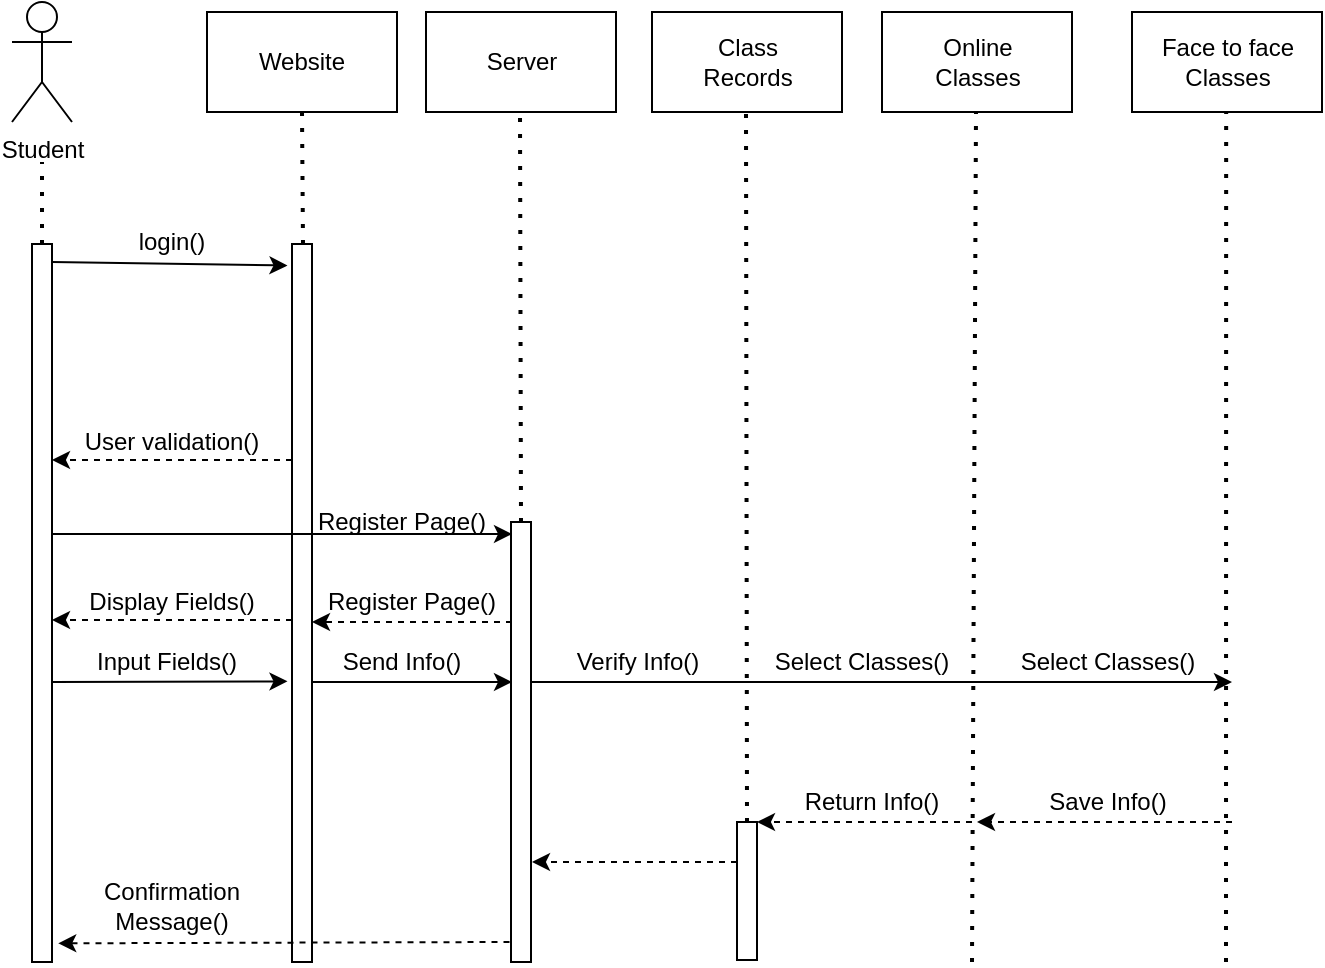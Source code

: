 <mxfile version="14.2.9" type="github">
  <diagram id="VhqaY_14n1bx6fNfNlkJ" name="Page-1">
    <mxGraphModel dx="364" dy="647" grid="1" gridSize="10" guides="1" tooltips="1" connect="1" arrows="1" fold="1" page="1" pageScale="1" pageWidth="850" pageHeight="1100" math="0" shadow="0">
      <root>
        <mxCell id="0" />
        <mxCell id="1" parent="0" />
        <mxCell id="I9Q-inFaHCgHJRMvrYpN-1" value="Student&lt;br&gt;" style="shape=umlActor;verticalLabelPosition=bottom;verticalAlign=top;html=1;outlineConnect=0;" vertex="1" parent="1">
          <mxGeometry x="60" y="30" width="30" height="60" as="geometry" />
        </mxCell>
        <mxCell id="I9Q-inFaHCgHJRMvrYpN-3" value="" style="rounded=0;whiteSpace=wrap;html=1;" vertex="1" parent="1">
          <mxGeometry x="70" y="151" width="10" height="359" as="geometry" />
        </mxCell>
        <mxCell id="I9Q-inFaHCgHJRMvrYpN-4" value="" style="rounded=0;whiteSpace=wrap;html=1;" vertex="1" parent="1">
          <mxGeometry x="200" y="151" width="10" height="359" as="geometry" />
        </mxCell>
        <mxCell id="I9Q-inFaHCgHJRMvrYpN-5" value="" style="rounded=0;whiteSpace=wrap;html=1;" vertex="1" parent="1">
          <mxGeometry x="157.5" y="35" width="95" height="50" as="geometry" />
        </mxCell>
        <mxCell id="I9Q-inFaHCgHJRMvrYpN-6" value="Website" style="text;html=1;strokeColor=none;fillColor=none;align=center;verticalAlign=middle;whiteSpace=wrap;rounded=0;" vertex="1" parent="1">
          <mxGeometry x="185" y="50" width="40" height="20" as="geometry" />
        </mxCell>
        <mxCell id="I9Q-inFaHCgHJRMvrYpN-9" value="" style="rounded=0;whiteSpace=wrap;html=1;" vertex="1" parent="1">
          <mxGeometry x="267" y="35" width="95" height="50" as="geometry" />
        </mxCell>
        <mxCell id="I9Q-inFaHCgHJRMvrYpN-10" value="Server" style="text;html=1;strokeColor=none;fillColor=none;align=center;verticalAlign=middle;whiteSpace=wrap;rounded=0;" vertex="1" parent="1">
          <mxGeometry x="294.5" y="50" width="40" height="20" as="geometry" />
        </mxCell>
        <mxCell id="I9Q-inFaHCgHJRMvrYpN-11" value="" style="rounded=0;whiteSpace=wrap;html=1;" vertex="1" parent="1">
          <mxGeometry x="309.5" y="290" width="10" height="220" as="geometry" />
        </mxCell>
        <mxCell id="I9Q-inFaHCgHJRMvrYpN-12" value="" style="endArrow=none;dashed=1;html=1;dashPattern=1 3;strokeWidth=2;entryX=0.5;entryY=1;entryDx=0;entryDy=0;" edge="1" parent="1" target="I9Q-inFaHCgHJRMvrYpN-5">
          <mxGeometry width="50" height="50" relative="1" as="geometry">
            <mxPoint x="205.5" y="151" as="sourcePoint" />
            <mxPoint x="205.5" y="100" as="targetPoint" />
          </mxGeometry>
        </mxCell>
        <mxCell id="I9Q-inFaHCgHJRMvrYpN-14" value="" style="endArrow=none;dashed=1;html=1;dashPattern=1 3;strokeWidth=2;entryX=0.5;entryY=1;entryDx=0;entryDy=0;exitX=0.5;exitY=0;exitDx=0;exitDy=0;" edge="1" parent="1" source="I9Q-inFaHCgHJRMvrYpN-11">
          <mxGeometry width="50" height="50" relative="1" as="geometry">
            <mxPoint x="314.5" y="151" as="sourcePoint" />
            <mxPoint x="314" y="85" as="targetPoint" />
          </mxGeometry>
        </mxCell>
        <mxCell id="I9Q-inFaHCgHJRMvrYpN-15" value="" style="endArrow=none;dashed=1;html=1;dashPattern=1 3;strokeWidth=2;" edge="1" parent="1">
          <mxGeometry width="50" height="50" relative="1" as="geometry">
            <mxPoint x="75" y="151" as="sourcePoint" />
            <mxPoint x="75" y="110" as="targetPoint" />
          </mxGeometry>
        </mxCell>
        <mxCell id="I9Q-inFaHCgHJRMvrYpN-16" value="" style="endArrow=classic;html=1;entryX=-0.226;entryY=0.03;entryDx=0;entryDy=0;entryPerimeter=0;" edge="1" parent="1" target="I9Q-inFaHCgHJRMvrYpN-4">
          <mxGeometry width="50" height="50" relative="1" as="geometry">
            <mxPoint x="80" y="160" as="sourcePoint" />
            <mxPoint x="130" y="110" as="targetPoint" />
          </mxGeometry>
        </mxCell>
        <mxCell id="I9Q-inFaHCgHJRMvrYpN-17" value="login()" style="text;html=1;strokeColor=none;fillColor=none;align=center;verticalAlign=middle;whiteSpace=wrap;rounded=0;" vertex="1" parent="1">
          <mxGeometry x="105" y="140" width="70" height="20" as="geometry" />
        </mxCell>
        <mxCell id="I9Q-inFaHCgHJRMvrYpN-21" value="" style="endArrow=classic;html=1;dashed=1;" edge="1" parent="1">
          <mxGeometry width="50" height="50" relative="1" as="geometry">
            <mxPoint x="200" y="259" as="sourcePoint" />
            <mxPoint x="80" y="259" as="targetPoint" />
          </mxGeometry>
        </mxCell>
        <mxCell id="I9Q-inFaHCgHJRMvrYpN-24" value="User validation()" style="text;html=1;strokeColor=none;fillColor=none;align=center;verticalAlign=middle;whiteSpace=wrap;rounded=0;" vertex="1" parent="1">
          <mxGeometry x="95" y="240" width="90" height="20" as="geometry" />
        </mxCell>
        <mxCell id="I9Q-inFaHCgHJRMvrYpN-26" value="" style="rounded=0;whiteSpace=wrap;html=1;" vertex="1" parent="1">
          <mxGeometry x="380" y="35" width="95" height="50" as="geometry" />
        </mxCell>
        <mxCell id="I9Q-inFaHCgHJRMvrYpN-27" value="Class Records" style="text;html=1;strokeColor=none;fillColor=none;align=center;verticalAlign=middle;whiteSpace=wrap;rounded=0;" vertex="1" parent="1">
          <mxGeometry x="407.5" y="50" width="40" height="20" as="geometry" />
        </mxCell>
        <mxCell id="I9Q-inFaHCgHJRMvrYpN-28" value="" style="rounded=0;whiteSpace=wrap;html=1;" vertex="1" parent="1">
          <mxGeometry x="422.5" y="440" width="10" height="69" as="geometry" />
        </mxCell>
        <mxCell id="I9Q-inFaHCgHJRMvrYpN-29" value="" style="endArrow=none;dashed=1;html=1;dashPattern=1 3;strokeWidth=2;entryX=0.5;entryY=1;entryDx=0;entryDy=0;exitX=0.5;exitY=0;exitDx=0;exitDy=0;" edge="1" parent="1" source="I9Q-inFaHCgHJRMvrYpN-28">
          <mxGeometry width="50" height="50" relative="1" as="geometry">
            <mxPoint x="427.5" y="151" as="sourcePoint" />
            <mxPoint x="427" y="85" as="targetPoint" />
          </mxGeometry>
        </mxCell>
        <mxCell id="I9Q-inFaHCgHJRMvrYpN-37" value="" style="rounded=0;whiteSpace=wrap;html=1;" vertex="1" parent="1">
          <mxGeometry x="495" y="35" width="95" height="50" as="geometry" />
        </mxCell>
        <mxCell id="I9Q-inFaHCgHJRMvrYpN-38" value="Online Classes" style="text;html=1;strokeColor=none;fillColor=none;align=center;verticalAlign=middle;whiteSpace=wrap;rounded=0;" vertex="1" parent="1">
          <mxGeometry x="522.5" y="50" width="40" height="20" as="geometry" />
        </mxCell>
        <mxCell id="I9Q-inFaHCgHJRMvrYpN-40" value="" style="endArrow=none;dashed=1;html=1;dashPattern=1 3;strokeWidth=2;entryX=0.5;entryY=1;entryDx=0;entryDy=0;" edge="1" parent="1">
          <mxGeometry width="50" height="50" relative="1" as="geometry">
            <mxPoint x="540" y="510" as="sourcePoint" />
            <mxPoint x="542" y="85" as="targetPoint" />
          </mxGeometry>
        </mxCell>
        <mxCell id="I9Q-inFaHCgHJRMvrYpN-52" value="" style="rounded=0;whiteSpace=wrap;html=1;" vertex="1" parent="1">
          <mxGeometry x="620" y="35" width="95" height="50" as="geometry" />
        </mxCell>
        <mxCell id="I9Q-inFaHCgHJRMvrYpN-53" value="Face to face Classes" style="text;html=1;strokeColor=none;fillColor=none;align=center;verticalAlign=middle;whiteSpace=wrap;rounded=0;" vertex="1" parent="1">
          <mxGeometry x="627.5" y="50" width="80" height="20" as="geometry" />
        </mxCell>
        <mxCell id="I9Q-inFaHCgHJRMvrYpN-56" style="edgeStyle=orthogonalEdgeStyle;rounded=0;orthogonalLoop=1;jettySize=auto;html=1;" edge="1" parent="1" source="I9Q-inFaHCgHJRMvrYpN-3">
          <mxGeometry relative="1" as="geometry">
            <mxPoint x="310" y="296" as="targetPoint" />
            <Array as="points">
              <mxPoint x="140" y="296" />
              <mxPoint x="140" y="296" />
            </Array>
          </mxGeometry>
        </mxCell>
        <mxCell id="I9Q-inFaHCgHJRMvrYpN-57" value="Register Page()" style="text;html=1;strokeColor=none;fillColor=none;align=center;verticalAlign=middle;whiteSpace=wrap;rounded=0;" vertex="1" parent="1">
          <mxGeometry x="205" y="280" width="100" height="20" as="geometry" />
        </mxCell>
        <mxCell id="I9Q-inFaHCgHJRMvrYpN-58" value="" style="endArrow=classic;html=1;dashed=1;" edge="1" parent="1">
          <mxGeometry width="50" height="50" relative="1" as="geometry">
            <mxPoint x="200.0" y="339" as="sourcePoint" />
            <mxPoint x="80" y="339" as="targetPoint" />
          </mxGeometry>
        </mxCell>
        <mxCell id="I9Q-inFaHCgHJRMvrYpN-59" value="Display Fields()" style="text;html=1;strokeColor=none;fillColor=none;align=center;verticalAlign=middle;whiteSpace=wrap;rounded=0;" vertex="1" parent="1">
          <mxGeometry x="95" y="320" width="90" height="20" as="geometry" />
        </mxCell>
        <mxCell id="I9Q-inFaHCgHJRMvrYpN-60" value="" style="endArrow=classic;html=1;entryX=-0.226;entryY=0.03;entryDx=0;entryDy=0;entryPerimeter=0;" edge="1" parent="1">
          <mxGeometry width="50" height="50" relative="1" as="geometry">
            <mxPoint x="80" y="370" as="sourcePoint" />
            <mxPoint x="197.74" y="369.67" as="targetPoint" />
          </mxGeometry>
        </mxCell>
        <mxCell id="I9Q-inFaHCgHJRMvrYpN-61" value="Input Fields()" style="text;html=1;strokeColor=none;fillColor=none;align=center;verticalAlign=middle;whiteSpace=wrap;rounded=0;" vertex="1" parent="1">
          <mxGeometry x="100" y="350" width="75" height="20" as="geometry" />
        </mxCell>
        <mxCell id="I9Q-inFaHCgHJRMvrYpN-62" value="" style="endArrow=classic;html=1;" edge="1" parent="1">
          <mxGeometry width="50" height="50" relative="1" as="geometry">
            <mxPoint x="210" y="370" as="sourcePoint" />
            <mxPoint x="310" y="370" as="targetPoint" />
          </mxGeometry>
        </mxCell>
        <mxCell id="I9Q-inFaHCgHJRMvrYpN-63" value="Send Info()" style="text;html=1;strokeColor=none;fillColor=none;align=center;verticalAlign=middle;whiteSpace=wrap;rounded=0;" vertex="1" parent="1">
          <mxGeometry x="220" y="350" width="70" height="20" as="geometry" />
        </mxCell>
        <mxCell id="I9Q-inFaHCgHJRMvrYpN-64" value="" style="endArrow=classic;html=1;dashed=1;" edge="1" parent="1">
          <mxGeometry width="50" height="50" relative="1" as="geometry">
            <mxPoint x="310" y="340" as="sourcePoint" />
            <mxPoint x="210" y="340" as="targetPoint" />
          </mxGeometry>
        </mxCell>
        <mxCell id="I9Q-inFaHCgHJRMvrYpN-65" value="Register Page()" style="text;html=1;strokeColor=none;fillColor=none;align=center;verticalAlign=middle;whiteSpace=wrap;rounded=0;" vertex="1" parent="1">
          <mxGeometry x="215" y="320" width="90" height="20" as="geometry" />
        </mxCell>
        <mxCell id="I9Q-inFaHCgHJRMvrYpN-66" value="" style="endArrow=classic;html=1;" edge="1" parent="1">
          <mxGeometry width="50" height="50" relative="1" as="geometry">
            <mxPoint x="319.5" y="370" as="sourcePoint" />
            <mxPoint x="670" y="370" as="targetPoint" />
          </mxGeometry>
        </mxCell>
        <mxCell id="I9Q-inFaHCgHJRMvrYpN-68" value="Verify Info()" style="text;html=1;strokeColor=none;fillColor=none;align=center;verticalAlign=middle;whiteSpace=wrap;rounded=0;" vertex="1" parent="1">
          <mxGeometry x="337.5" y="350" width="70" height="20" as="geometry" />
        </mxCell>
        <mxCell id="I9Q-inFaHCgHJRMvrYpN-69" value="" style="endArrow=none;dashed=1;html=1;dashPattern=1 3;strokeWidth=2;entryX=0.5;entryY=1;entryDx=0;entryDy=0;" edge="1" parent="1">
          <mxGeometry width="50" height="50" relative="1" as="geometry">
            <mxPoint x="667" y="510" as="sourcePoint" />
            <mxPoint x="667.08" y="85" as="targetPoint" />
          </mxGeometry>
        </mxCell>
        <mxCell id="I9Q-inFaHCgHJRMvrYpN-70" value="Select Classes()" style="text;html=1;strokeColor=none;fillColor=none;align=center;verticalAlign=middle;whiteSpace=wrap;rounded=0;" vertex="1" parent="1">
          <mxGeometry x="440" y="350" width="90" height="20" as="geometry" />
        </mxCell>
        <mxCell id="I9Q-inFaHCgHJRMvrYpN-71" value="Select Classes()" style="text;html=1;strokeColor=none;fillColor=none;align=center;verticalAlign=middle;whiteSpace=wrap;rounded=0;" vertex="1" parent="1">
          <mxGeometry x="562.5" y="350" width="90" height="20" as="geometry" />
        </mxCell>
        <mxCell id="I9Q-inFaHCgHJRMvrYpN-72" value="" style="endArrow=classic;html=1;dashed=1;" edge="1" parent="1">
          <mxGeometry width="50" height="50" relative="1" as="geometry">
            <mxPoint x="670" y="440" as="sourcePoint" />
            <mxPoint x="542.5" y="440" as="targetPoint" />
          </mxGeometry>
        </mxCell>
        <mxCell id="I9Q-inFaHCgHJRMvrYpN-73" value="" style="endArrow=classic;html=1;dashed=1;" edge="1" parent="1">
          <mxGeometry width="50" height="50" relative="1" as="geometry">
            <mxPoint x="540" y="440" as="sourcePoint" />
            <mxPoint x="432.5" y="440" as="targetPoint" />
          </mxGeometry>
        </mxCell>
        <mxCell id="I9Q-inFaHCgHJRMvrYpN-74" value="Save Info()" style="text;html=1;strokeColor=none;fillColor=none;align=center;verticalAlign=middle;whiteSpace=wrap;rounded=0;" vertex="1" parent="1">
          <mxGeometry x="572.5" y="420" width="70" height="20" as="geometry" />
        </mxCell>
        <mxCell id="I9Q-inFaHCgHJRMvrYpN-75" value="Return Info()" style="text;html=1;strokeColor=none;fillColor=none;align=center;verticalAlign=middle;whiteSpace=wrap;rounded=0;" vertex="1" parent="1">
          <mxGeometry x="450" y="420" width="80" height="20" as="geometry" />
        </mxCell>
        <mxCell id="I9Q-inFaHCgHJRMvrYpN-77" value="" style="endArrow=classic;html=1;dashed=1;" edge="1" parent="1">
          <mxGeometry width="50" height="50" relative="1" as="geometry">
            <mxPoint x="422.5" y="460" as="sourcePoint" />
            <mxPoint x="320" y="460" as="targetPoint" />
          </mxGeometry>
        </mxCell>
        <mxCell id="I9Q-inFaHCgHJRMvrYpN-78" value="" style="endArrow=classic;html=1;dashed=1;entryX=1.311;entryY=0.974;entryDx=0;entryDy=0;entryPerimeter=0;" edge="1" parent="1" target="I9Q-inFaHCgHJRMvrYpN-3">
          <mxGeometry width="50" height="50" relative="1" as="geometry">
            <mxPoint x="308.75" y="500" as="sourcePoint" />
            <mxPoint x="201.25" y="500" as="targetPoint" />
          </mxGeometry>
        </mxCell>
        <mxCell id="I9Q-inFaHCgHJRMvrYpN-79" value="Confirmation Message()" style="text;html=1;strokeColor=none;fillColor=none;align=center;verticalAlign=middle;whiteSpace=wrap;rounded=0;" vertex="1" parent="1">
          <mxGeometry x="80" y="472" width="120" height="20" as="geometry" />
        </mxCell>
      </root>
    </mxGraphModel>
  </diagram>
</mxfile>
